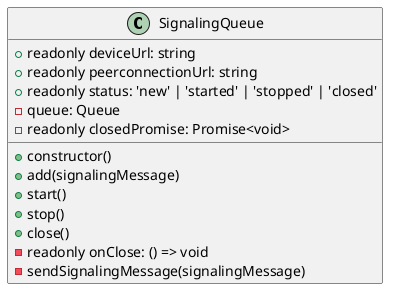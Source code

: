 @startuml signaling_queue

class SignalingQueue {
    + readonly deviceUrl: string
    + readonly peerconnectionUrl: string
    + readonly status: 'new' | 'started' | 'stopped' | 'closed'
    - queue: Queue
    - readonly closedPromise: Promise<void>

    + constructor()
    + add(signalingMessage)
    + start()
    + stop()
    + close()
    - readonly onClose: () => void
    - sendSignalingMessage(signalingMessage)
}

@enduml
